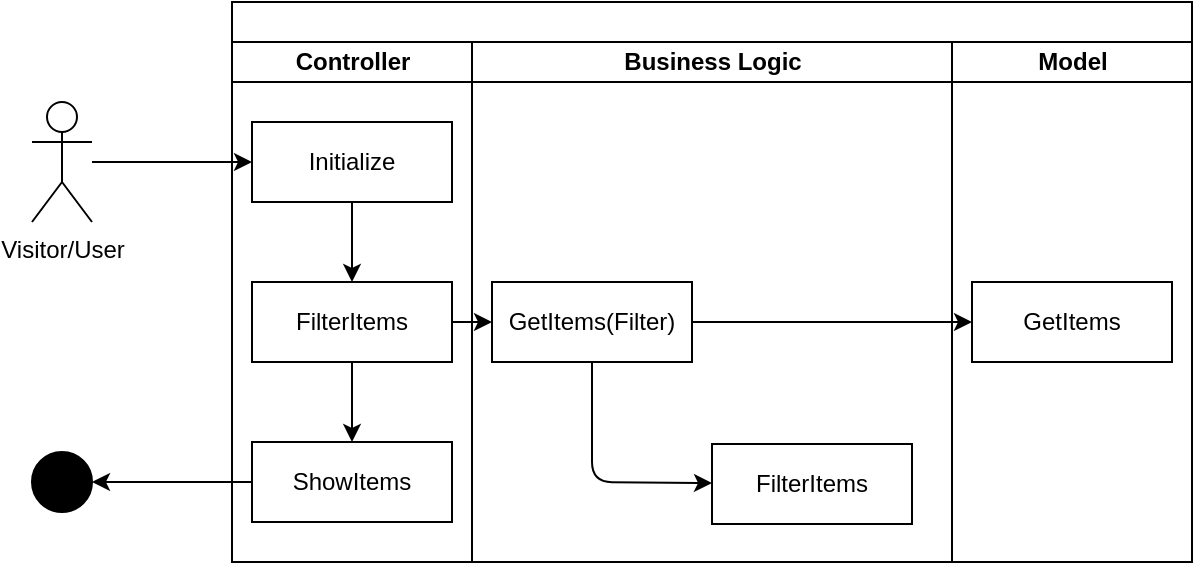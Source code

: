 <mxfile>
    <diagram id="d7rtc8RCk8frshT6iD-F" name="Page-1">
        <mxGraphModel dx="746" dy="471" grid="1" gridSize="10" guides="1" tooltips="1" connect="1" arrows="1" fold="1" page="1" pageScale="1" pageWidth="850" pageHeight="1100" math="0" shadow="0">
            <root>
                <mxCell id="0"/>
                <mxCell id="1" parent="0"/>
                <mxCell id="19" value="" style="swimlane;childLayout=stackLayout;resizeParent=1;resizeParentMax=0;startSize=20;html=1;" vertex="1" parent="1">
                    <mxGeometry x="220.0" y="100" width="480" height="280" as="geometry"/>
                </mxCell>
                <mxCell id="20" value="Controller" style="swimlane;startSize=20;html=1;" vertex="1" parent="19">
                    <mxGeometry y="20" width="120" height="260" as="geometry"/>
                </mxCell>
                <mxCell id="21" value="" style="edgeStyle=none;html=1;" edge="1" parent="20" source="22" target="24">
                    <mxGeometry relative="1" as="geometry"/>
                </mxCell>
                <mxCell id="22" value="Initialize" style="rounded=0;whiteSpace=wrap;html=1;" vertex="1" parent="20">
                    <mxGeometry x="10" y="40" width="100" height="40" as="geometry"/>
                </mxCell>
                <mxCell id="23" value="" style="edgeStyle=orthogonalEdgeStyle;html=1;fontSize=15;" edge="1" parent="20" source="24" target="25">
                    <mxGeometry relative="1" as="geometry"/>
                </mxCell>
                <mxCell id="24" value="FilterItems" style="rounded=0;whiteSpace=wrap;html=1;" vertex="1" parent="20">
                    <mxGeometry x="10.0" y="120" width="100" height="40" as="geometry"/>
                </mxCell>
                <mxCell id="25" value="ShowItems" style="rounded=0;whiteSpace=wrap;html=1;" vertex="1" parent="20">
                    <mxGeometry x="10.0" y="200" width="100" height="40" as="geometry"/>
                </mxCell>
                <mxCell id="26" value="Business Logic" style="swimlane;startSize=20;html=1;" vertex="1" parent="19">
                    <mxGeometry x="120" y="20" width="240" height="260" as="geometry"/>
                </mxCell>
                <mxCell id="37" style="edgeStyle=none;html=1;" edge="1" parent="26" source="27" target="36">
                    <mxGeometry relative="1" as="geometry">
                        <Array as="points">
                            <mxPoint x="60.0" y="220"/>
                        </Array>
                    </mxGeometry>
                </mxCell>
                <mxCell id="27" value="GetItems(Filter)" style="rounded=0;whiteSpace=wrap;html=1;" vertex="1" parent="26">
                    <mxGeometry x="10.0" y="120" width="100" height="40" as="geometry"/>
                </mxCell>
                <mxCell id="36" value="FilterItems" style="rounded=0;whiteSpace=wrap;html=1;" vertex="1" parent="26">
                    <mxGeometry x="120.0" y="201" width="100" height="40" as="geometry"/>
                </mxCell>
                <mxCell id="28" value="Model" style="swimlane;startSize=20;html=1;" vertex="1" parent="19">
                    <mxGeometry x="360" y="20" width="120" height="260" as="geometry"/>
                </mxCell>
                <mxCell id="29" value="GetItems" style="rounded=0;whiteSpace=wrap;html=1;" vertex="1" parent="28">
                    <mxGeometry x="10.0" y="120" width="100" height="40" as="geometry"/>
                </mxCell>
                <mxCell id="30" value="" style="edgeStyle=none;html=1;" edge="1" parent="19" source="24" target="27">
                    <mxGeometry relative="1" as="geometry"/>
                </mxCell>
                <mxCell id="31" style="edgeStyle=none;html=1;" edge="1" parent="19" source="27" target="29">
                    <mxGeometry relative="1" as="geometry"/>
                </mxCell>
                <mxCell id="32" style="edgeStyle=none;html=1;" edge="1" source="33" target="22" parent="1">
                    <mxGeometry relative="1" as="geometry"/>
                </mxCell>
                <mxCell id="33" value="Visitor/User" style="shape=umlActor;verticalLabelPosition=bottom;verticalAlign=top;html=1;outlineConnect=0;" vertex="1" parent="1">
                    <mxGeometry x="120" y="150" width="30" height="60" as="geometry"/>
                </mxCell>
                <mxCell id="34" value="" style="ellipse;fillColor=strokeColor;fontSize=15;" vertex="1" parent="1">
                    <mxGeometry x="120" y="325" width="30" height="30" as="geometry"/>
                </mxCell>
                <mxCell id="35" style="edgeStyle=orthogonalEdgeStyle;html=1;fontSize=15;" edge="1" source="25" target="34" parent="1">
                    <mxGeometry relative="1" as="geometry"/>
                </mxCell>
            </root>
        </mxGraphModel>
    </diagram>
</mxfile>